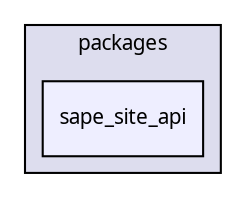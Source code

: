 digraph "packages/sape/packages/sape_site_api/" {
  compound=true
  node [ fontsize="10", fontname="FreeSans.ttf"];
  edge [ labelfontsize="10", labelfontname="FreeSans.ttf"];
  subgraph clusterdir_e81e4bd762abaa1eb83a6a6d81685025 {
    graph [ bgcolor="#ddddee", pencolor="black", label="packages" fontname="FreeSans.ttf", fontsize="10", URL="dir_e81e4bd762abaa1eb83a6a6d81685025.html"]
  dir_9f7834b3e1d0a7f9779d2a5ce7bcb3dd [shape=box, label="sape_site_api", style="filled", fillcolor="#eeeeff", pencolor="black", URL="dir_9f7834b3e1d0a7f9779d2a5ce7bcb3dd.html"];
  }
}
